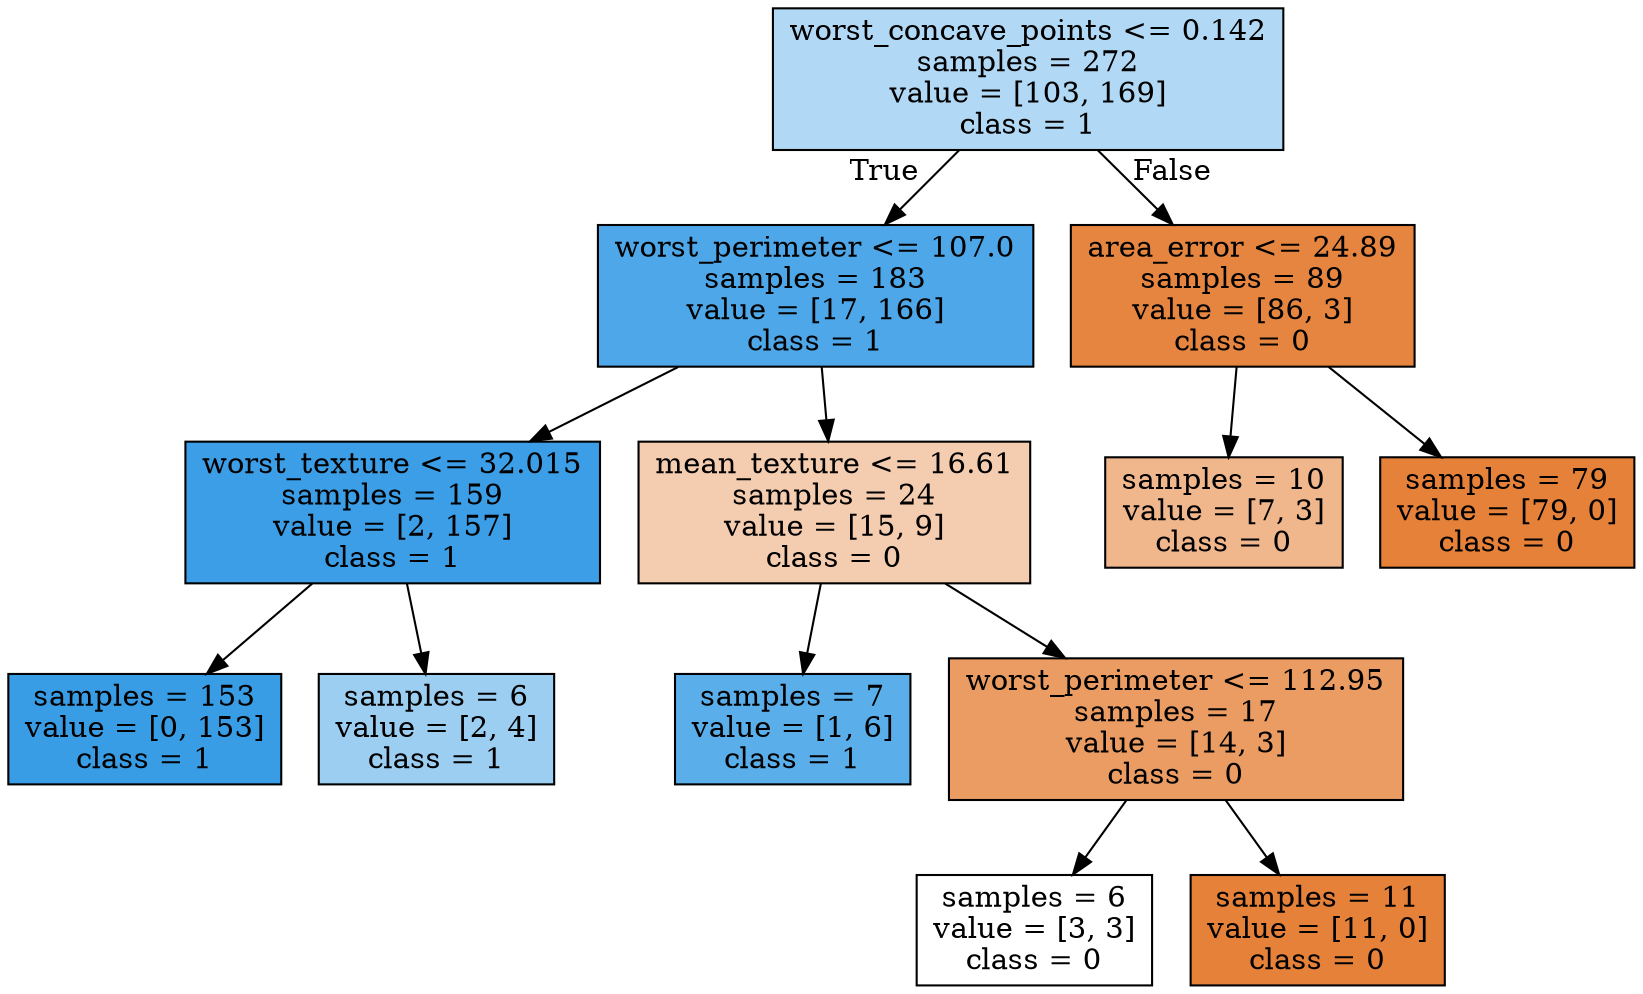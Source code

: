 digraph Tree {
node [shape=box, style="filled", color="black"] ;
0 [label="worst_concave_points <= 0.142\nsamples = 272\nvalue = [103, 169]\nclass = 1", fillcolor="#399de564"] ;
1 [label="worst_perimeter <= 107.0\nsamples = 183\nvalue = [17, 166]\nclass = 1", fillcolor="#399de5e5"] ;
0 -> 1 [labeldistance=2.5, labelangle=45, headlabel="True"] ;
2 [label="worst_texture <= 32.015\nsamples = 159\nvalue = [2, 157]\nclass = 1", fillcolor="#399de5fc"] ;
1 -> 2 ;
3 [label="samples = 153\nvalue = [0, 153]\nclass = 1", fillcolor="#399de5ff"] ;
2 -> 3 ;
4 [label="samples = 6\nvalue = [2, 4]\nclass = 1", fillcolor="#399de57f"] ;
2 -> 4 ;
5 [label="mean_texture <= 16.61\nsamples = 24\nvalue = [15, 9]\nclass = 0", fillcolor="#e5813966"] ;
1 -> 5 ;
6 [label="samples = 7\nvalue = [1, 6]\nclass = 1", fillcolor="#399de5d4"] ;
5 -> 6 ;
7 [label="worst_perimeter <= 112.95\nsamples = 17\nvalue = [14, 3]\nclass = 0", fillcolor="#e58139c8"] ;
5 -> 7 ;
8 [label="samples = 6\nvalue = [3, 3]\nclass = 0", fillcolor="#e5813900"] ;
7 -> 8 ;
9 [label="samples = 11\nvalue = [11, 0]\nclass = 0", fillcolor="#e58139ff"] ;
7 -> 9 ;
10 [label="area_error <= 24.89\nsamples = 89\nvalue = [86, 3]\nclass = 0", fillcolor="#e58139f6"] ;
0 -> 10 [labeldistance=2.5, labelangle=-45, headlabel="False"] ;
11 [label="samples = 10\nvalue = [7, 3]\nclass = 0", fillcolor="#e5813992"] ;
10 -> 11 ;
12 [label="samples = 79\nvalue = [79, 0]\nclass = 0", fillcolor="#e58139ff"] ;
10 -> 12 ;
}